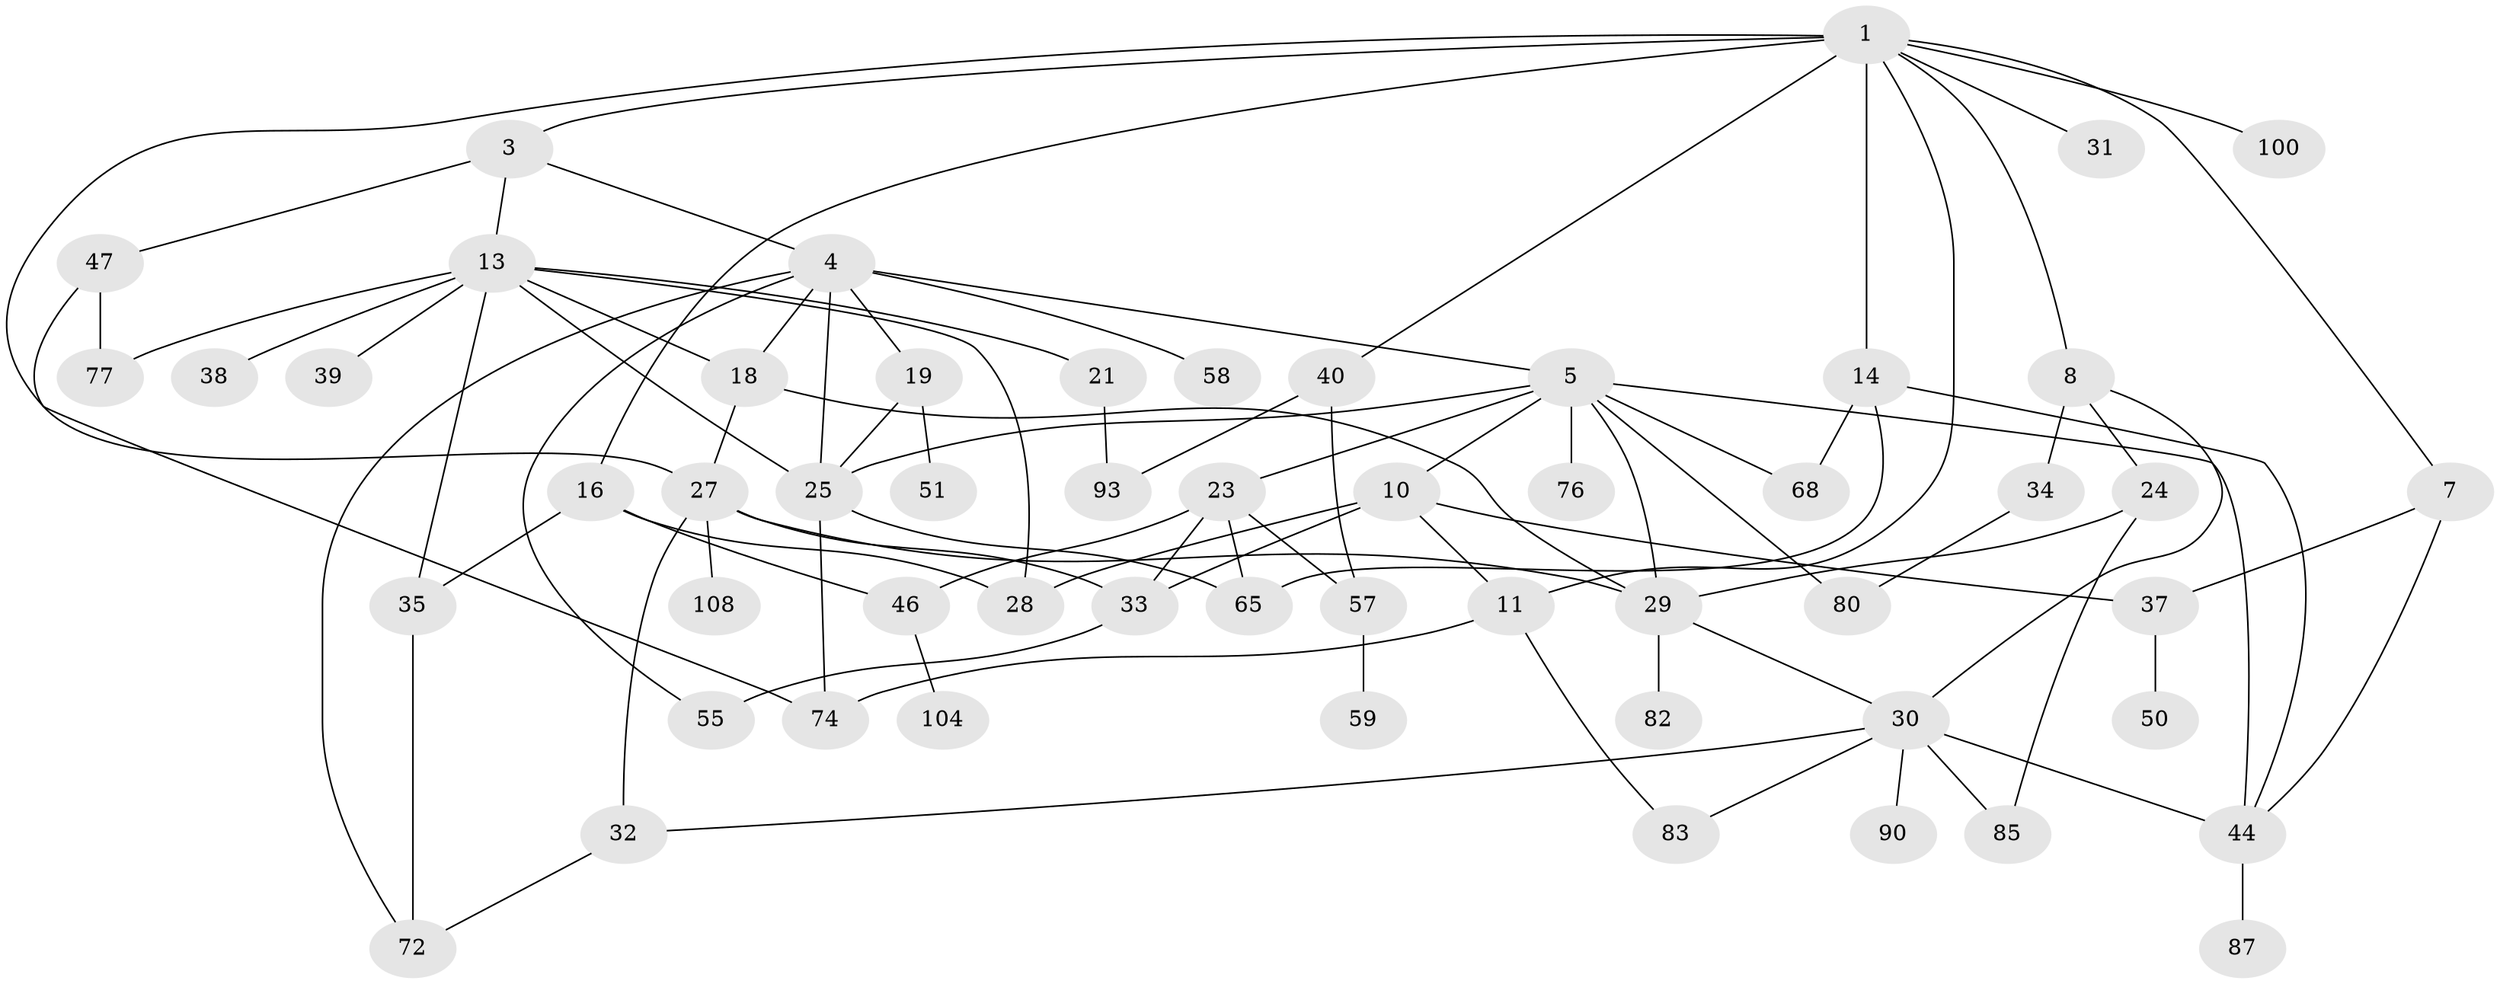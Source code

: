 // original degree distribution, {4: 0.10909090909090909, 9: 0.00909090909090909, 5: 0.05454545454545454, 6: 0.03636363636363636, 8: 0.00909090909090909, 2: 0.2818181818181818, 3: 0.2636363636363636, 7: 0.00909090909090909, 1: 0.22727272727272727}
// Generated by graph-tools (version 1.1) at 2025/13/03/09/25 04:13:28]
// undirected, 55 vertices, 89 edges
graph export_dot {
graph [start="1"]
  node [color=gray90,style=filled];
  1 [super="+42+2"];
  3;
  4 [super="+95+12"];
  5 [super="+6"];
  7 [super="+15"];
  8 [super="+9"];
  10 [super="+43"];
  11 [super="+70"];
  13 [super="+22+63+20"];
  14 [super="+54+81"];
  16;
  18;
  19 [super="+36"];
  21;
  23;
  24 [super="+89+103"];
  25 [super="+26+101"];
  27 [super="+64+60+53"];
  28;
  29 [super="+97"];
  30 [super="+49"];
  31;
  32;
  33 [super="+94+88+66"];
  34;
  35 [super="+41"];
  37 [super="+105"];
  38;
  39;
  40 [super="+48"];
  44 [super="+79"];
  46 [super="+78"];
  47;
  50 [super="+67"];
  51;
  55 [super="+56+62"];
  57;
  58;
  59;
  65;
  68;
  72;
  74;
  76;
  77 [super="+84"];
  80;
  82;
  83;
  85;
  87;
  90;
  93;
  100;
  104;
  108;
  1 -- 14;
  1 -- 40;
  1 -- 3 [weight=2];
  1 -- 100;
  1 -- 7;
  1 -- 8;
  1 -- 11;
  1 -- 16;
  1 -- 27;
  1 -- 31;
  3 -- 4;
  3 -- 13;
  3 -- 47;
  4 -- 5;
  4 -- 58;
  4 -- 55;
  4 -- 18;
  4 -- 19;
  4 -- 72;
  4 -- 25 [weight=2];
  5 -- 10;
  5 -- 68;
  5 -- 76;
  5 -- 44;
  5 -- 80;
  5 -- 29;
  5 -- 25;
  5 -- 23;
  7 -- 44;
  7 -- 37;
  8 -- 30;
  8 -- 24;
  8 -- 34;
  10 -- 33 [weight=2];
  10 -- 28;
  10 -- 37;
  10 -- 11;
  11 -- 83;
  11 -- 74;
  13 -- 38;
  13 -- 77;
  13 -- 28;
  13 -- 18;
  13 -- 35;
  13 -- 21 [weight=2];
  13 -- 39;
  13 -- 25;
  14 -- 65;
  14 -- 68;
  14 -- 44;
  16 -- 28;
  16 -- 46;
  16 -- 35;
  18 -- 29;
  18 -- 27;
  19 -- 25;
  19 -- 51;
  21 -- 93;
  23 -- 46;
  23 -- 65;
  23 -- 57;
  23 -- 33;
  24 -- 85;
  24 -- 29;
  25 -- 65;
  25 -- 74;
  27 -- 32;
  27 -- 29;
  27 -- 108;
  27 -- 33;
  29 -- 82;
  29 -- 30;
  30 -- 32;
  30 -- 44 [weight=2];
  30 -- 83;
  30 -- 85;
  30 -- 90;
  32 -- 72;
  33 -- 55 [weight=2];
  34 -- 80;
  35 -- 72;
  37 -- 50;
  40 -- 57;
  40 -- 93;
  44 -- 87;
  46 -- 104;
  47 -- 74;
  47 -- 77;
  57 -- 59;
}
